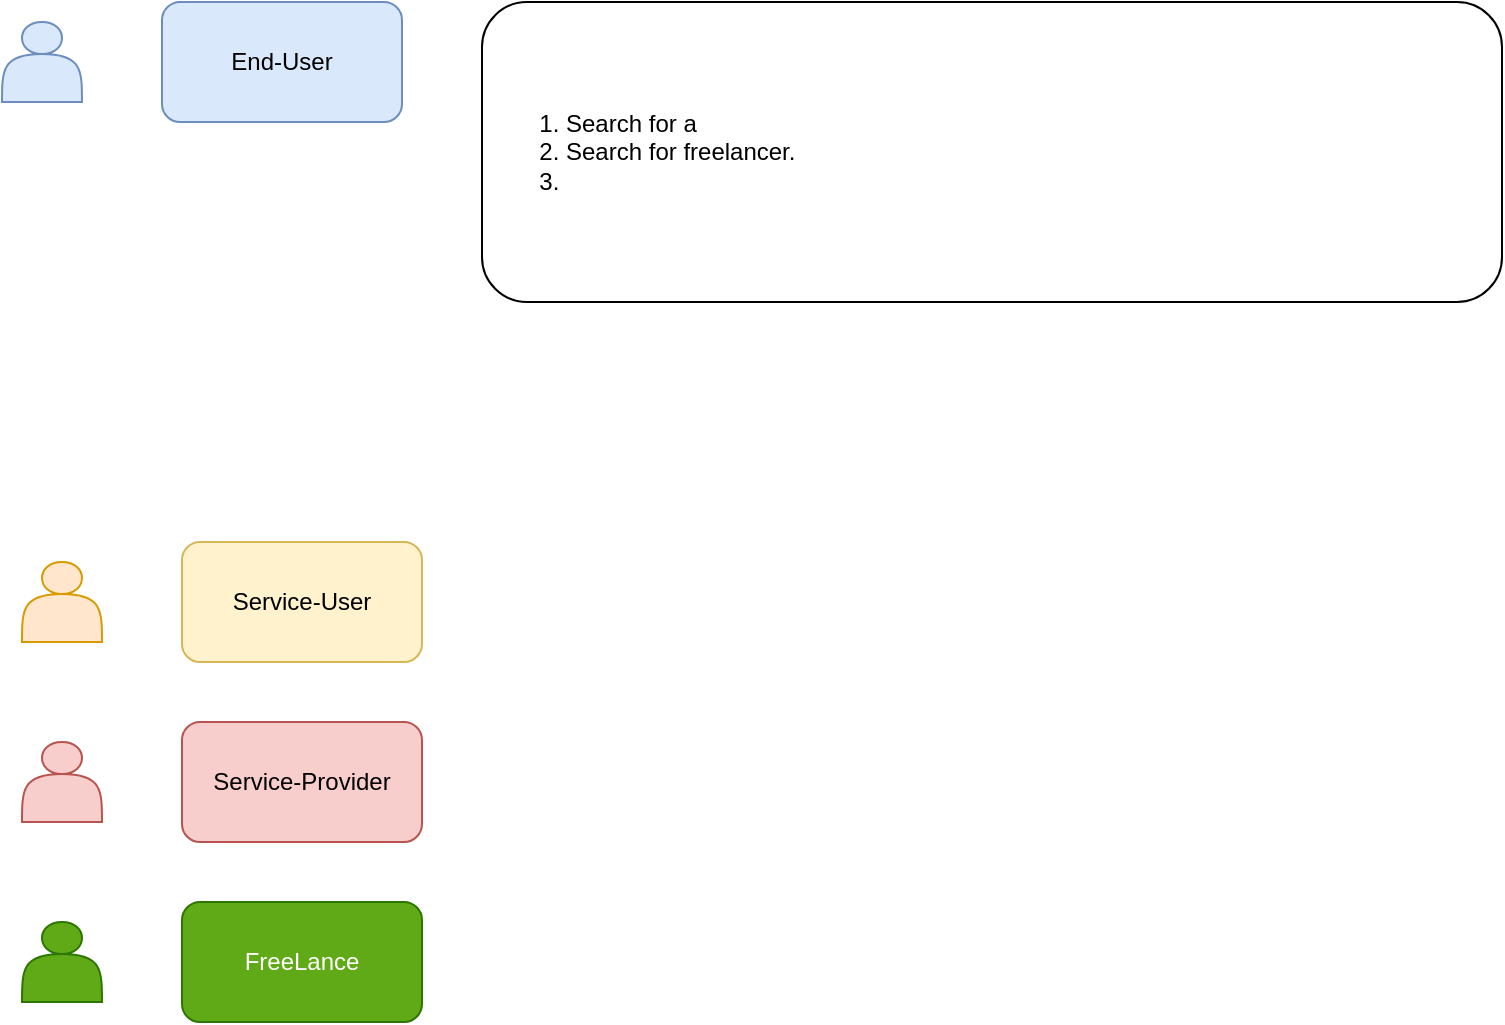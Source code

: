 <mxfile version="21.2.9" type="github">
  <diagram name="Page-1" id="xXF_qz4q6ZDb1wTxfpjC">
    <mxGraphModel dx="1194" dy="700" grid="1" gridSize="10" guides="1" tooltips="1" connect="1" arrows="1" fold="1" page="1" pageScale="1" pageWidth="850" pageHeight="1100" math="0" shadow="0">
      <root>
        <mxCell id="0" />
        <mxCell id="1" parent="0" />
        <mxCell id="q4CnHlP4UFCQ45shWsL7-1" value="" style="shape=actor;whiteSpace=wrap;html=1;fillColor=#dae8fc;strokeColor=#6c8ebf;" vertex="1" parent="1">
          <mxGeometry x="60" y="40" width="40" height="40" as="geometry" />
        </mxCell>
        <mxCell id="q4CnHlP4UFCQ45shWsL7-2" value="End-User" style="rounded=1;whiteSpace=wrap;html=1;fillColor=#dae8fc;strokeColor=#6c8ebf;" vertex="1" parent="1">
          <mxGeometry x="140" y="30" width="120" height="60" as="geometry" />
        </mxCell>
        <mxCell id="q4CnHlP4UFCQ45shWsL7-3" value="" style="shape=actor;whiteSpace=wrap;html=1;fillColor=#ffe6cc;strokeColor=#d79b00;" vertex="1" parent="1">
          <mxGeometry x="70" y="310" width="40" height="40" as="geometry" />
        </mxCell>
        <mxCell id="q4CnHlP4UFCQ45shWsL7-4" value="Service-User" style="rounded=1;whiteSpace=wrap;html=1;fillColor=#fff2cc;strokeColor=#d6b656;" vertex="1" parent="1">
          <mxGeometry x="150" y="300" width="120" height="60" as="geometry" />
        </mxCell>
        <mxCell id="q4CnHlP4UFCQ45shWsL7-5" value="" style="shape=actor;whiteSpace=wrap;html=1;fillColor=#f8cecc;strokeColor=#b85450;" vertex="1" parent="1">
          <mxGeometry x="70" y="400" width="40" height="40" as="geometry" />
        </mxCell>
        <mxCell id="q4CnHlP4UFCQ45shWsL7-6" value="Service-Provider" style="rounded=1;whiteSpace=wrap;html=1;fillColor=#f8cecc;strokeColor=#b85450;" vertex="1" parent="1">
          <mxGeometry x="150" y="390" width="120" height="60" as="geometry" />
        </mxCell>
        <mxCell id="q4CnHlP4UFCQ45shWsL7-7" value="" style="shape=actor;whiteSpace=wrap;html=1;fillColor=#60a917;strokeColor=#2D7600;fontColor=#ffffff;" vertex="1" parent="1">
          <mxGeometry x="70" y="490" width="40" height="40" as="geometry" />
        </mxCell>
        <mxCell id="q4CnHlP4UFCQ45shWsL7-8" value="FreeLance" style="rounded=1;whiteSpace=wrap;html=1;fillColor=#60a917;fontColor=#ffffff;strokeColor=#2D7600;" vertex="1" parent="1">
          <mxGeometry x="150" y="480" width="120" height="60" as="geometry" />
        </mxCell>
        <mxCell id="q4CnHlP4UFCQ45shWsL7-9" value="&lt;p style=&quot;line-height: 130%;&quot;&gt;&lt;/p&gt;&lt;ol&gt;&lt;li&gt;Search for a&amp;nbsp;&lt;/li&gt;&lt;li&gt;Search for freelancer.&lt;/li&gt;&lt;li&gt;&lt;br&gt;&lt;/li&gt;&lt;/ol&gt;&lt;p&gt;&lt;/p&gt;" style="rounded=1;whiteSpace=wrap;html=1;align=left;" vertex="1" parent="1">
          <mxGeometry x="300" y="30" width="510" height="150" as="geometry" />
        </mxCell>
      </root>
    </mxGraphModel>
  </diagram>
</mxfile>
